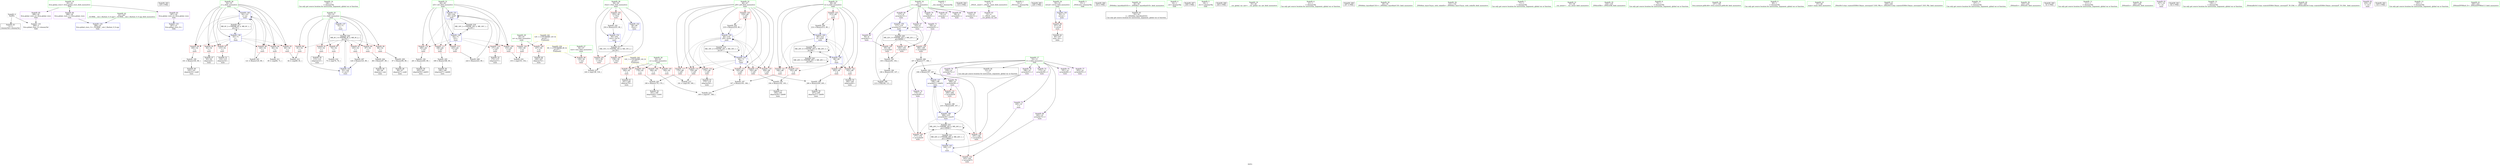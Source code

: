 digraph "SVFG" {
	label="SVFG";

	Node0x558e8a0e4db0 [shape=record,color=grey,label="{NodeID: 0\nNullPtr}"];
	Node0x558e8a0e4db0 -> Node0x558e8a0fd110[style=solid];
	Node0x558e8a0e4db0 -> Node0x558e8a103d90[style=solid];
	Node0x558e8a123660 [shape=record,color=black,label="{NodeID: 263\n129 = PHI()\n}"];
	Node0x558e8a0fd680 [shape=record,color=red,label="{NodeID: 97\n115\<--54\n\<--j\nmain\n}"];
	Node0x558e8a0fd680 -> Node0x558e8a0fe840[style=solid];
	Node0x558e8a0e4bd0 [shape=record,color=green,label="{NodeID: 14\n146\<--1\n\<--dummyObj\nCan only get source location for instruction, argument, global var or function.}"];
	Node0x558e8a101120 [shape=record,color=grey,label="{NodeID: 194\n201 = Binary(200, 89, )\n}"];
	Node0x558e8a101120 -> Node0x558e8a0fedf0[style=solid];
	Node0x558e8a0fe1e0 [shape=record,color=red,label="{NodeID: 111\n188\<--64\n\<--i25\nmain\n}"];
	Node0x558e8a0fe1e0 -> Node0x558e8a109340[style=solid];
	Node0x558e8a0fc450 [shape=record,color=green,label="{NodeID: 28\n58\<--59\niTest\<--iTest_field_insensitive\nmain\n}"];
	Node0x558e8a0fc450 -> Node0x558e8a0fd8f0[style=solid];
	Node0x558e8a0fc450 -> Node0x558e8a0fd9c0[style=solid];
	Node0x558e8a0fc450 -> Node0x558e8a0fda90[style=solid];
	Node0x558e8a0fc450 -> Node0x558e8a104370[style=solid];
	Node0x558e8a0fc450 -> Node0x558e8a104b90[style=solid];
	Node0x558e8a1097c0 [shape=record,color=grey,label="{NodeID: 208\n224 = Binary(223, 89, )\n}"];
	Node0x558e8a1097c0 -> Node0x558e8a104ac0[style=solid];
	Node0x558e8a103510 [shape=record,color=red,label="{NodeID: 125\n213\<--68\n\<--k\nmain\n}"];
	Node0x558e8a103510 -> Node0x558e8a101a20[style=solid];
	Node0x558e8a0fd010 [shape=record,color=green,label="{NodeID: 42\n22\<--283\n_GLOBAL__sub_I_flashmt_0_0.cpp\<--_GLOBAL__sub_I_flashmt_0_0.cpp_field_insensitive\n}"];
	Node0x558e8a0fd010 -> Node0x558e8a103c90[style=solid];
	Node0x558e8a104100 [shape=record,color=blue,label="{NodeID: 139\n117\<--110\narrayidx15\<--cond\nmain\n}"];
	Node0x558e8a104100 -> Node0x558e8a1035e0[style=dashed];
	Node0x558e8a104100 -> Node0x558e8a1036b0[style=dashed];
	Node0x558e8a104100 -> Node0x558e8a104100[style=dashed];
	Node0x558e8a104100 -> Node0x558e8a114680[style=dashed];
	Node0x558e8a0fec50 [shape=record,color=black,label="{NodeID: 56\n190\<--189\nidxprom47\<--add46\nmain\n}"];
	Node0x558e8a0ff7b0 [shape=record,color=purple,label="{NodeID: 70\n182\<--8\narrayidx43\<--c\nmain\n}"];
	Node0x558e8a100340 [shape=record,color=purple,label="{NodeID: 84\n288\<--20\nllvm.global_ctors_1\<--llvm.global_ctors\nGlob }"];
	Node0x558e8a100340 -> Node0x558e8a103c90[style=solid];
	Node0x558e8a0e25a0 [shape=record,color=green,label="{NodeID: 1\n7\<--1\n__dso_handle\<--dummyObj\nGlob }"];
	Node0x558e8a123730 [shape=record,color=black,label="{NodeID: 264\n133 = PHI()\n}"];
	Node0x558e8a0fd750 [shape=record,color=red,label="{NodeID: 98\n120\<--54\n\<--j\nmain\n}"];
	Node0x558e8a0fd750 -> Node0x558e8a101ba0[style=solid];
	Node0x558e8a0e4320 [shape=record,color=green,label="{NodeID: 15\n4\<--6\n_ZStL8__ioinit\<--_ZStL8__ioinit_field_insensitive\nGlob }"];
	Node0x558e8a0e4320 -> Node0x558e8a0ff200[style=solid];
	Node0x558e8a1012a0 [shape=record,color=grey,label="{NodeID: 195\n194 = Binary(192, 193, )\n}"];
	Node0x558e8a1012a0 -> Node0x558e8a0fed20[style=solid];
	Node0x558e8a0fe2b0 [shape=record,color=red,label="{NodeID: 112\n200\<--64\n\<--i25\nmain\n}"];
	Node0x558e8a0fe2b0 -> Node0x558e8a101120[style=solid];
	Node0x558e8a0fc520 [shape=record,color=green,label="{NodeID: 29\n60\<--61\nm\<--m_field_insensitive\nmain\n}"];
	Node0x558e8a0fc520 -> Node0x558e8a0fdb60[style=solid];
	Node0x558e8a0fc520 -> Node0x558e8a0fdc30[style=solid];
	Node0x558e8a109940 [shape=record,color=grey,label="{NodeID: 209\n97 = Binary(96, 89, )\n}"];
	Node0x558e8a109940 -> Node0x558e8a0fe5d0[style=solid];
	Node0x558e8a1035e0 [shape=record,color=red,label="{NodeID: 126\n95\<--94\n\<--arrayidx5\nmain\n}"];
	Node0x558e8a1035e0 -> Node0x558e8a106e30[style=solid];
	Node0x558e8a0fd110 [shape=record,color=black,label="{NodeID: 43\n2\<--3\ndummyVal\<--dummyVal\n}"];
	Node0x558e8a1041d0 [shape=record,color=blue,label="{NodeID: 140\n54\<--121\nj\<--inc\nmain\n}"];
	Node0x558e8a1041d0 -> Node0x558e8a100af0[style=dashed];
	Node0x558e8a1041d0 -> Node0x558e8a100bc0[style=dashed];
	Node0x558e8a1041d0 -> Node0x558e8a100c90[style=dashed];
	Node0x558e8a1041d0 -> Node0x558e8a0fd5b0[style=dashed];
	Node0x558e8a1041d0 -> Node0x558e8a0fd680[style=dashed];
	Node0x558e8a1041d0 -> Node0x558e8a0fd750[style=dashed];
	Node0x558e8a1041d0 -> Node0x558e8a1041d0[style=dashed];
	Node0x558e8a1041d0 -> Node0x558e8a114180[style=dashed];
	Node0x558e8a0fed20 [shape=record,color=black,label="{NodeID: 57\n195\<--194\nidxprom50\<--add49\nmain\n}"];
	Node0x558e8a0ff880 [shape=record,color=purple,label="{NodeID: 71\n185\<--8\narrayidx45\<--c\nmain\n}"];
	Node0x558e8a0ff880 -> Node0x558e8a103850[style=solid];
	Node0x558e8a100440 [shape=record,color=purple,label="{NodeID: 85\n289\<--20\nllvm.global_ctors_2\<--llvm.global_ctors\nGlob }"];
	Node0x558e8a100440 -> Node0x558e8a103d90[style=solid];
	Node0x558e8a0e39a0 [shape=record,color=green,label="{NodeID: 2\n14\<--1\n_ZSt3cin\<--dummyObj\nGlob }"];
	Node0x558e8a123830 [shape=record,color=black,label="{NodeID: 265\n228 = PHI()\n}"];
	Node0x558e8a0fd820 [shape=record,color=red,label="{NodeID: 99\n139\<--56\n\<--test\nmain\n}"];
	Node0x558e8a0fd820 -> Node0x558e8a10a240[style=solid];
	Node0x558e8a0e43f0 [shape=record,color=green,label="{NodeID: 16\n8\<--9\nc\<--c_field_insensitive\nGlob }"];
	Node0x558e8a0e43f0 -> Node0x558e8a0ff2d0[style=solid];
	Node0x558e8a0e43f0 -> Node0x558e8a0ff3a0[style=solid];
	Node0x558e8a0e43f0 -> Node0x558e8a0ff470[style=solid];
	Node0x558e8a0e43f0 -> Node0x558e8a0ff540[style=solid];
	Node0x558e8a0e43f0 -> Node0x558e8a0ff610[style=solid];
	Node0x558e8a0e43f0 -> Node0x558e8a0ff6e0[style=solid];
	Node0x558e8a0e43f0 -> Node0x558e8a0ff7b0[style=solid];
	Node0x558e8a0e43f0 -> Node0x558e8a0ff880[style=solid];
	Node0x558e8a101420 [shape=record,color=grey,label="{NodeID: 196\n206 = Binary(204, 205, )\n}"];
	Node0x558e8a101420 -> Node0x558e8a0feec0[style=solid];
	Node0x558e8a0fe380 [shape=record,color=red,label="{NodeID: 113\n223\<--64\n\<--i25\nmain\n}"];
	Node0x558e8a0fe380 -> Node0x558e8a1097c0[style=solid];
	Node0x558e8a0fc5f0 [shape=record,color=green,label="{NodeID: 30\n62\<--63\nn\<--n_field_insensitive\nmain\n}"];
	Node0x558e8a0fc5f0 -> Node0x558e8a0fdd00[style=solid];
	Node0x558e8a0fc5f0 -> Node0x558e8a0fddd0[style=solid];
	Node0x558e8a0fc5f0 -> Node0x558e8a0fdea0[style=solid];
	Node0x558e8a0fc5f0 -> Node0x558e8a0fdf70[style=solid];
	Node0x558e8a109ac0 [shape=record,color=grey,label="{NodeID: 210\n75 = cmp(74, 76, )\n}"];
	Node0x558e8a1036b0 [shape=record,color=red,label="{NodeID: 127\n104\<--103\n\<--arrayidx11\nmain\n}"];
	Node0x558e8a1036b0 -> Node0x558e8a106e30[style=solid];
	Node0x558e8a0fd210 [shape=record,color=black,label="{NodeID: 44\n12\<--10\n\<--f\nCan only get source location for instruction, argument, global var or function.}"];
	Node0x558e8a1042a0 [shape=record,color=blue,label="{NodeID: 141\n52\<--126\ni\<--inc17\nmain\n}"];
	Node0x558e8a1042a0 -> Node0x558e8a113c80[style=dashed];
	Node0x558e8a0fedf0 [shape=record,color=black,label="{NodeID: 58\n202\<--201\nidxprom54\<--add53\nmain\n}"];
	Node0x558e8a0ff950 [shape=record,color=purple,label="{NodeID: 72\n149\<--10\n\<--f\nmain\n}"];
	Node0x558e8a0ff950 -> Node0x558e8a104440[style=solid];
	Node0x558e8a100540 [shape=record,color=red,label="{NodeID: 86\n257\<--50\n\<--retval\nmain\n}"];
	Node0x558e8a100540 -> Node0x558e8a0ff130[style=solid];
	Node0x558e8a0e4cb0 [shape=record,color=green,label="{NodeID: 3\n15\<--1\n_ZSt4cout\<--dummyObj\nGlob }"];
	Node0x558e8a123990 [shape=record,color=black,label="{NodeID: 266\n232 = PHI()\n}"];
	Node0x558e8a0fd8f0 [shape=record,color=red,label="{NodeID: 100\n138\<--58\n\<--iTest\nmain\n}"];
	Node0x558e8a0fd8f0 -> Node0x558e8a10a240[style=solid];
	Node0x558e8a0e44c0 [shape=record,color=green,label="{NodeID: 17\n10\<--13\nf\<--f_field_insensitive\nGlob }"];
	Node0x558e8a0e44c0 -> Node0x558e8a0fd210[style=solid];
	Node0x558e8a0e44c0 -> Node0x558e8a0ff950[style=solid];
	Node0x558e8a0e44c0 -> Node0x558e8a0ffa20[style=solid];
	Node0x558e8a0e44c0 -> Node0x558e8a0ffaf0[style=solid];
	Node0x558e8a0e44c0 -> Node0x558e8a0ffbc0[style=solid];
	Node0x558e8a0e44c0 -> Node0x558e8a0ffc90[style=solid];
	Node0x558e8a0e44c0 -> Node0x558e8a0ffd60[style=solid];
	Node0x558e8a0e44c0 -> Node0x558e8a0ffe30[style=solid];
	Node0x558e8a0e44c0 -> Node0x558e8a0fff00[style=solid];
	Node0x558e8a0e44c0 -> Node0x558e8a0fffd0[style=solid];
	Node0x558e8a1015a0 [shape=record,color=grey,label="{NodeID: 197\n167 = Binary(165, 166, )\n}"];
	Node0x558e8a1015a0 -> Node0x558e8a10a0c0[style=solid];
	Node0x558e8a0fe450 [shape=record,color=red,label="{NodeID: 114\n159\<--66\n\<--j29\nmain\n}"];
	Node0x558e8a0fe450 -> Node0x558e8a109f40[style=solid];
	Node0x558e8a0fc6c0 [shape=record,color=green,label="{NodeID: 31\n64\<--65\ni25\<--i25_field_insensitive\nmain\n}"];
	Node0x558e8a0fc6c0 -> Node0x558e8a0fe040[style=solid];
	Node0x558e8a0fc6c0 -> Node0x558e8a0fe110[style=solid];
	Node0x558e8a0fc6c0 -> Node0x558e8a0fe1e0[style=solid];
	Node0x558e8a0fc6c0 -> Node0x558e8a0fe2b0[style=solid];
	Node0x558e8a0fc6c0 -> Node0x558e8a0fe380[style=solid];
	Node0x558e8a0fc6c0 -> Node0x558e8a104510[style=solid];
	Node0x558e8a0fc6c0 -> Node0x558e8a104ac0[style=solid];
	Node0x558e8a109c40 [shape=record,color=grey,label="{NodeID: 211\n85 = cmp(84, 71, )\n}"];
	Node0x558e8a103780 [shape=record,color=red,label="{NodeID: 128\n177\<--176\n\<--arrayidx40\nmain\n}"];
	Node0x558e8a103780 -> Node0x558e8a1094c0[style=solid];
	Node0x558e8a0fd310 [shape=record,color=black,label="{NodeID: 45\n33\<--34\n\<--_ZNSt8ios_base4InitD1Ev\nCan only get source location for instruction, argument, global var or function.}"];
	Node0x558e8a104370 [shape=record,color=blue,label="{NodeID: 142\n58\<--89\niTest\<--\nmain\n}"];
	Node0x558e8a104370 -> Node0x558e8a110f80[style=dashed];
	Node0x558e8a0feec0 [shape=record,color=black,label="{NodeID: 59\n207\<--206\nidxprom57\<--add56\nmain\n}"];
	Node0x558e8a117b60 [shape=record,color=yellow,style=double,label="{NodeID: 239\n8V_1 = ENCHI(MR_8V_0)\npts\{57 \}\nFun[main]}"];
	Node0x558e8a117b60 -> Node0x558e8a0fd820[style=dashed];
	Node0x558e8a0ffa20 [shape=record,color=purple,label="{NodeID: 73\n173\<--10\narrayidx38\<--f\nmain\n}"];
	Node0x558e8a100610 [shape=record,color=red,label="{NodeID: 87\n74\<--52\n\<--i\nmain\n}"];
	Node0x558e8a100610 -> Node0x558e8a109ac0[style=solid];
	Node0x558e8a0e3b20 [shape=record,color=green,label="{NodeID: 4\n16\<--1\n.str\<--dummyObj\nGlob }"];
	Node0x558e8a123a90 [shape=record,color=black,label="{NodeID: 267\n236 = PHI()\n}"];
	Node0x558e8a0fd9c0 [shape=record,color=red,label="{NodeID: 101\n231\<--58\n\<--iTest\nmain\n}"];
	Node0x558e8a0e4590 [shape=record,color=green,label="{NodeID: 18\n20\<--24\nllvm.global_ctors\<--llvm.global_ctors_field_insensitive\nGlob }"];
	Node0x558e8a0e4590 -> Node0x558e8a100240[style=solid];
	Node0x558e8a0e4590 -> Node0x558e8a100340[style=solid];
	Node0x558e8a0e4590 -> Node0x558e8a100440[style=solid];
	Node0x558e8a101720 [shape=record,color=grey,label="{NodeID: 198\n210 = Binary(209, 107, )\n}"];
	Node0x558e8a101720 -> Node0x558e8a104850[style=solid];
	Node0x558e8a0fe520 [shape=record,color=red,label="{NodeID: 115\n165\<--66\n\<--j29\nmain\n}"];
	Node0x558e8a0fe520 -> Node0x558e8a1015a0[style=solid];
	Node0x558e8a0fc790 [shape=record,color=green,label="{NodeID: 32\n66\<--67\nj29\<--j29_field_insensitive\nmain\n}"];
	Node0x558e8a0fc790 -> Node0x558e8a0fe450[style=solid];
	Node0x558e8a0fc790 -> Node0x558e8a0fe520[style=solid];
	Node0x558e8a0fc790 -> Node0x558e8a102dc0[style=solid];
	Node0x558e8a0fc790 -> Node0x558e8a102e90[style=solid];
	Node0x558e8a0fc790 -> Node0x558e8a102f60[style=solid];
	Node0x558e8a0fc790 -> Node0x558e8a103030[style=solid];
	Node0x558e8a0fc790 -> Node0x558e8a103100[style=solid];
	Node0x558e8a0fc790 -> Node0x558e8a1045e0[style=solid];
	Node0x558e8a0fc790 -> Node0x558e8a1049f0[style=solid];
	Node0x558e8a109dc0 [shape=record,color=grey,label="{NodeID: 212\n82 = cmp(80, 81, )\n}"];
	Node0x558e8a103850 [shape=record,color=red,label="{NodeID: 129\n186\<--185\n\<--arrayidx45\nmain\n}"];
	Node0x558e8a103850 -> Node0x558e8a1094c0[style=solid];
	Node0x558e8a0fd410 [shape=record,color=black,label="{NodeID: 46\n90\<--88\nidxprom\<--sub\nmain\n}"];
	Node0x558e8a113c80 [shape=record,color=black,label="{NodeID: 226\nMR_4V_3 = PHI(MR_4V_4, MR_4V_2, )\npts\{53 \}\n}"];
	Node0x558e8a113c80 -> Node0x558e8a100610[style=dashed];
	Node0x558e8a113c80 -> Node0x558e8a1006e0[style=dashed];
	Node0x558e8a113c80 -> Node0x558e8a1007b0[style=dashed];
	Node0x558e8a113c80 -> Node0x558e8a100880[style=dashed];
	Node0x558e8a113c80 -> Node0x558e8a100950[style=dashed];
	Node0x558e8a113c80 -> Node0x558e8a100a20[style=dashed];
	Node0x558e8a113c80 -> Node0x558e8a1042a0[style=dashed];
	Node0x558e8a104440 [shape=record,color=blue,label="{NodeID: 143\n149\<--111\n\<--\nmain\n}"];
	Node0x558e8a104440 -> Node0x558e8a103ac0[style=dashed];
	Node0x558e8a104440 -> Node0x558e8a112380[style=dashed];
	Node0x558e8a104440 -> Node0x558e8a115f80[style=dashed];
	Node0x558e8a0fef90 [shape=record,color=black,label="{NodeID: 60\n238\<--237\nidxprom72\<--\nmain\n}"];
	Node0x558e8a0ffaf0 [shape=record,color=purple,label="{NodeID: 74\n176\<--10\narrayidx40\<--f\nmain\n}"];
	Node0x558e8a0ffaf0 -> Node0x558e8a103780[style=solid];
	Node0x558e8a1006e0 [shape=record,color=red,label="{NodeID: 88\n81\<--52\n\<--i\nmain\n}"];
	Node0x558e8a1006e0 -> Node0x558e8a109dc0[style=solid];
	Node0x558e8a0e3bb0 [shape=record,color=green,label="{NodeID: 5\n18\<--1\n.str.1\<--dummyObj\nGlob }"];
	Node0x558e8a123b90 [shape=record,color=black,label="{NodeID: 268\n244 = PHI()\n}"];
	Node0x558e8a0fda90 [shape=record,color=red,label="{NodeID: 102\n253\<--58\n\<--iTest\nmain\n}"];
	Node0x558e8a0fda90 -> Node0x558e8a100e20[style=solid];
	Node0x558e8a0e4660 [shape=record,color=green,label="{NodeID: 19\n25\<--26\n__cxx_global_var_init\<--__cxx_global_var_init_field_insensitive\n}"];
	Node0x558e8a1018a0 [shape=record,color=grey,label="{NodeID: 199\n101 = Binary(100, 89, )\n}"];
	Node0x558e8a1018a0 -> Node0x558e8a0fe6a0[style=solid];
	Node0x558e8a102dc0 [shape=record,color=red,label="{NodeID: 116\n174\<--66\n\<--j29\nmain\n}"];
	Node0x558e8a102dc0 -> Node0x558e8a0fe9e0[style=solid];
	Node0x558e8a0fc860 [shape=record,color=green,label="{NodeID: 33\n68\<--69\nk\<--k_field_insensitive\nmain\n}"];
	Node0x558e8a0fc860 -> Node0x558e8a1031d0[style=solid];
	Node0x558e8a0fc860 -> Node0x558e8a1032a0[style=solid];
	Node0x558e8a0fc860 -> Node0x558e8a103370[style=solid];
	Node0x558e8a0fc860 -> Node0x558e8a103440[style=solid];
	Node0x558e8a0fc860 -> Node0x558e8a103510[style=solid];
	Node0x558e8a0fc860 -> Node0x558e8a1046b0[style=solid];
	Node0x558e8a0fc860 -> Node0x558e8a104920[style=solid];
	Node0x558e8a109f40 [shape=record,color=grey,label="{NodeID: 213\n161 = cmp(159, 160, )\n}"];
	Node0x558e8a103920 [shape=record,color=red,label="{NodeID: 130\n197\<--196\n\<--arrayidx51\nmain\n}"];
	Node0x558e8a103920 -> Node0x558e8a100fa0[style=solid];
	Node0x558e8a0fd4e0 [shape=record,color=black,label="{NodeID: 47\n93\<--92\nidxprom4\<--\nmain\n}"];
	Node0x558e8a114180 [shape=record,color=black,label="{NodeID: 227\nMR_6V_2 = PHI(MR_6V_4, MR_6V_1, )\npts\{55 \}\n}"];
	Node0x558e8a114180 -> Node0x558e8a104030[style=dashed];
	Node0x558e8a104510 [shape=record,color=blue,label="{NodeID: 144\n64\<--71\ni25\<--\nmain\n}"];
	Node0x558e8a104510 -> Node0x558e8a0fe040[style=dashed];
	Node0x558e8a104510 -> Node0x558e8a0fe110[style=dashed];
	Node0x558e8a104510 -> Node0x558e8a0fe1e0[style=dashed];
	Node0x558e8a104510 -> Node0x558e8a0fe2b0[style=dashed];
	Node0x558e8a104510 -> Node0x558e8a0fe380[style=dashed];
	Node0x558e8a104510 -> Node0x558e8a104ac0[style=dashed];
	Node0x558e8a104510 -> Node0x558e8a111480[style=dashed];
	Node0x558e8a0ff060 [shape=record,color=black,label="{NodeID: 61\n241\<--240\nidxprom74\<--\nmain\n}"];
	Node0x558e8a117d20 [shape=record,color=yellow,style=double,label="{NodeID: 241\n12V_1 = ENCHI(MR_12V_0)\npts\{61 \}\nFun[main]}"];
	Node0x558e8a117d20 -> Node0x558e8a0fdb60[style=dashed];
	Node0x558e8a117d20 -> Node0x558e8a0fdc30[style=dashed];
	Node0x558e8a0ffbc0 [shape=record,color=purple,label="{NodeID: 75\n191\<--10\narrayidx48\<--f\nmain\n}"];
	Node0x558e8a1007b0 [shape=record,color=red,label="{NodeID: 89\n87\<--52\n\<--i\nmain\n}"];
	Node0x558e8a1007b0 -> Node0x558e8a1091c0[style=solid];
	Node0x558e8a0e3d00 [shape=record,color=green,label="{NodeID: 6\n21\<--1\n\<--dummyObj\nCan only get source location for instruction, argument, global var or function.}"];
	Node0x558e8a123c90 [shape=record,color=black,label="{NodeID: 269\n247 = PHI()\n}"];
	Node0x558e8a0fdb60 [shape=record,color=red,label="{NodeID: 103\n154\<--60\n\<--m\nmain\n}"];
	Node0x558e8a0fdb60 -> Node0x558e8a10a3c0[style=solid];
	Node0x558e8a0e4730 [shape=record,color=green,label="{NodeID: 20\n29\<--30\n_ZNSt8ios_base4InitC1Ev\<--_ZNSt8ios_base4InitC1Ev_field_insensitive\n}"];
	Node0x558e8a101a20 [shape=record,color=grey,label="{NodeID: 200\n214 = Binary(213, 89, )\n}"];
	Node0x558e8a101a20 -> Node0x558e8a104920[style=solid];
	Node0x558e8a102e90 [shape=record,color=red,label="{NodeID: 117\n179\<--66\n\<--j29\nmain\n}"];
	Node0x558e8a102e90 -> Node0x558e8a109040[style=solid];
	Node0x558e8a0fc930 [shape=record,color=green,label="{NodeID: 34\n131\<--132\n_ZNSt8ios_base15sync_with_stdioEb\<--_ZNSt8ios_base15sync_with_stdioEb_field_insensitive\n}"];
	Node0x558e8a10a0c0 [shape=record,color=grey,label="{NodeID: 214\n169 = cmp(167, 168, )\n}"];
	Node0x558e8a1039f0 [shape=record,color=red,label="{NodeID: 131\n209\<--208\n\<--arrayidx58\nmain\n}"];
	Node0x558e8a1039f0 -> Node0x558e8a101720[style=solid];
	Node0x558e8a0fe5d0 [shape=record,color=black,label="{NodeID: 48\n98\<--97\nidxprom7\<--sub6\nmain\n}"];
	Node0x558e8a114680 [shape=record,color=black,label="{NodeID: 228\nMR_22V_2 = PHI(MR_22V_3, MR_22V_1, )\npts\{90000 \}\n}"];
	Node0x558e8a114680 -> Node0x558e8a1035e0[style=dashed];
	Node0x558e8a114680 -> Node0x558e8a1036b0[style=dashed];
	Node0x558e8a114680 -> Node0x558e8a103850[style=dashed];
	Node0x558e8a114680 -> Node0x558e8a104100[style=dashed];
	Node0x558e8a114680 -> Node0x558e8a114680[style=dashed];
	Node0x558e8a1045e0 [shape=record,color=blue,label="{NodeID: 145\n66\<--71\nj29\<--\nmain\n}"];
	Node0x558e8a1045e0 -> Node0x558e8a0fe450[style=dashed];
	Node0x558e8a1045e0 -> Node0x558e8a0fe520[style=dashed];
	Node0x558e8a1045e0 -> Node0x558e8a102dc0[style=dashed];
	Node0x558e8a1045e0 -> Node0x558e8a102e90[style=dashed];
	Node0x558e8a1045e0 -> Node0x558e8a102f60[style=dashed];
	Node0x558e8a1045e0 -> Node0x558e8a103030[style=dashed];
	Node0x558e8a1045e0 -> Node0x558e8a103100[style=dashed];
	Node0x558e8a1045e0 -> Node0x558e8a1045e0[style=dashed];
	Node0x558e8a1045e0 -> Node0x558e8a1049f0[style=dashed];
	Node0x558e8a1045e0 -> Node0x558e8a111980[style=dashed];
	Node0x558e8a0ff130 [shape=record,color=black,label="{NodeID: 62\n49\<--257\nmain_ret\<--\nmain\n}"];
	Node0x558e8a117e00 [shape=record,color=yellow,style=double,label="{NodeID: 242\n14V_1 = ENCHI(MR_14V_0)\npts\{63 \}\nFun[main]}"];
	Node0x558e8a117e00 -> Node0x558e8a0fdd00[style=dashed];
	Node0x558e8a117e00 -> Node0x558e8a0fddd0[style=dashed];
	Node0x558e8a117e00 -> Node0x558e8a0fdea0[style=dashed];
	Node0x558e8a117e00 -> Node0x558e8a0fdf70[style=dashed];
	Node0x558e8a0ffc90 [shape=record,color=purple,label="{NodeID: 76\n196\<--10\narrayidx51\<--f\nmain\n}"];
	Node0x558e8a0ffc90 -> Node0x558e8a103920[style=solid];
	Node0x558e8a0ffc90 -> Node0x558e8a104780[style=solid];
	Node0x558e8a100880 [shape=record,color=red,label="{NodeID: 90\n96\<--52\n\<--i\nmain\n}"];
	Node0x558e8a100880 -> Node0x558e8a109940[style=solid];
	Node0x558e8a0e3d90 [shape=record,color=green,label="{NodeID: 7\n71\<--1\n\<--dummyObj\nCan only get source location for instruction, argument, global var or function.}"];
	Node0x558e8a0fdc30 [shape=record,color=red,label="{NodeID: 104\n237\<--60\n\<--m\nmain\n}"];
	Node0x558e8a0fdc30 -> Node0x558e8a0fef90[style=solid];
	Node0x558e8a0fbea0 [shape=record,color=green,label="{NodeID: 21\n35\<--36\n__cxa_atexit\<--__cxa_atexit_field_insensitive\n}"];
	Node0x558e8a101ba0 [shape=record,color=grey,label="{NodeID: 201\n121 = Binary(120, 89, )\n}"];
	Node0x558e8a101ba0 -> Node0x558e8a1041d0[style=solid];
	Node0x558e8a102f60 [shape=record,color=red,label="{NodeID: 118\n192\<--66\n\<--j29\nmain\n}"];
	Node0x558e8a102f60 -> Node0x558e8a1012a0[style=solid];
	Node0x558e8a0fca00 [shape=record,color=green,label="{NodeID: 35\n134\<--135\n_ZNSirsERi\<--_ZNSirsERi_field_insensitive\n}"];
	Node0x558e8a10a240 [shape=record,color=grey,label="{NodeID: 215\n140 = cmp(138, 139, )\n}"];
	Node0x558e8a103ac0 [shape=record,color=red,label="{NodeID: 132\n243\<--242\n\<--arrayidx75\nmain\n}"];
	Node0x558e8a0fe6a0 [shape=record,color=black,label="{NodeID: 49\n102\<--101\nidxprom10\<--sub9\nmain\n}"];
	Node0x558e8a1046b0 [shape=record,color=blue,label="{NodeID: 146\n68\<--89\nk\<--\nmain\n}"];
	Node0x558e8a1046b0 -> Node0x558e8a1031d0[style=dashed];
	Node0x558e8a1046b0 -> Node0x558e8a1032a0[style=dashed];
	Node0x558e8a1046b0 -> Node0x558e8a103370[style=dashed];
	Node0x558e8a1046b0 -> Node0x558e8a103440[style=dashed];
	Node0x558e8a1046b0 -> Node0x558e8a103510[style=dashed];
	Node0x558e8a1046b0 -> Node0x558e8a104920[style=dashed];
	Node0x558e8a1046b0 -> Node0x558e8a115a80[style=dashed];
	Node0x558e8a0ff200 [shape=record,color=purple,label="{NodeID: 63\n31\<--4\n\<--_ZStL8__ioinit\n__cxx_global_var_init\n}"];
	Node0x558e8a0ffd60 [shape=record,color=purple,label="{NodeID: 77\n203\<--10\narrayidx55\<--f\nmain\n}"];
	Node0x558e8a100950 [shape=record,color=red,label="{NodeID: 91\n112\<--52\n\<--i\nmain\n}"];
	Node0x558e8a100950 -> Node0x558e8a0fe770[style=solid];
	Node0x558e8a0e4e40 [shape=record,color=green,label="{NodeID: 8\n76\<--1\n\<--dummyObj\nCan only get source location for instruction, argument, global var or function.}"];
	Node0x558e8a0fdd00 [shape=record,color=red,label="{NodeID: 105\n160\<--62\n\<--n\nmain\n}"];
	Node0x558e8a0fdd00 -> Node0x558e8a109f40[style=solid];
	Node0x558e8a0fbf70 [shape=record,color=green,label="{NodeID: 22\n34\<--40\n_ZNSt8ios_base4InitD1Ev\<--_ZNSt8ios_base4InitD1Ev_field_insensitive\n}"];
	Node0x558e8a0fbf70 -> Node0x558e8a0fd310[style=solid];
	Node0x558e8a108f00 [shape=record,color=grey,label="{NodeID: 202\n219 = Binary(218, 89, )\n}"];
	Node0x558e8a108f00 -> Node0x558e8a1049f0[style=solid];
	Node0x558e8a103030 [shape=record,color=red,label="{NodeID: 119\n204\<--66\n\<--j29\nmain\n}"];
	Node0x558e8a103030 -> Node0x558e8a101420[style=solid];
	Node0x558e8a0fcad0 [shape=record,color=green,label="{NodeID: 36\n147\<--148\nllvm.memset.p0i8.i64\<--llvm.memset.p0i8.i64_field_insensitive\n}"];
	Node0x558e8a10a3c0 [shape=record,color=grey,label="{NodeID: 216\n155 = cmp(153, 154, )\n}"];
	Node0x558e8a103b90 [shape=record,color=blue,label="{NodeID: 133\n287\<--21\nllvm.global_ctors_0\<--\nGlob }"];
	Node0x558e8a0fe770 [shape=record,color=black,label="{NodeID: 50\n113\<--112\nidxprom12\<--\nmain\n}"];
	Node0x558e8a104780 [shape=record,color=blue,label="{NodeID: 147\n196\<--198\narrayidx51\<--add52\nmain\n}"];
	Node0x558e8a104780 -> Node0x558e8a1039f0[style=dashed];
	Node0x558e8a104780 -> Node0x558e8a104850[style=dashed];
	Node0x558e8a0ff2d0 [shape=record,color=purple,label="{NodeID: 64\n91\<--8\narrayidx\<--c\nmain\n}"];
	Node0x558e8a0ffe30 [shape=record,color=purple,label="{NodeID: 78\n208\<--10\narrayidx58\<--f\nmain\n}"];
	Node0x558e8a0ffe30 -> Node0x558e8a1039f0[style=solid];
	Node0x558e8a0ffe30 -> Node0x558e8a104850[style=solid];
	Node0x558e8a100a20 [shape=record,color=red,label="{NodeID: 92\n125\<--52\n\<--i\nmain\n}"];
	Node0x558e8a100a20 -> Node0x558e8a109640[style=solid];
	Node0x558e8a0e4ed0 [shape=record,color=green,label="{NodeID: 9\n89\<--1\n\<--dummyObj\nCan only get source location for instruction, argument, global var or function.}"];
	Node0x558e8a106710 [shape=record,color=black,label="{NodeID: 189\n110 = PHI(106, 111, )\n}"];
	Node0x558e8a106710 -> Node0x558e8a104100[style=solid];
	Node0x558e8a0fddd0 [shape=record,color=red,label="{NodeID: 106\n168\<--62\n\<--n\nmain\n}"];
	Node0x558e8a0fddd0 -> Node0x558e8a10a0c0[style=solid];
	Node0x558e8a0fc040 [shape=record,color=green,label="{NodeID: 23\n47\<--48\nmain\<--main_field_insensitive\n}"];
	Node0x558e8a109040 [shape=record,color=grey,label="{NodeID: 203\n180 = Binary(178, 179, )\n}"];
	Node0x558e8a109040 -> Node0x558e8a0feab0[style=solid];
	Node0x558e8a103100 [shape=record,color=red,label="{NodeID: 120\n218\<--66\n\<--j29\nmain\n}"];
	Node0x558e8a103100 -> Node0x558e8a108f00[style=solid];
	Node0x558e8a0fcba0 [shape=record,color=green,label="{NodeID: 37\n229\<--230\n_ZStlsISt11char_traitsIcEERSt13basic_ostreamIcT_ES5_PKc\<--_ZStlsISt11char_traitsIcEERSt13basic_ostreamIcT_ES5_PKc_field_insensitive\n}"];
	Node0x558e8a110f80 [shape=record,color=black,label="{NodeID: 217\nMR_10V_3 = PHI(MR_10V_4, MR_10V_2, )\npts\{59 \}\n}"];
	Node0x558e8a110f80 -> Node0x558e8a0fd8f0[style=dashed];
	Node0x558e8a110f80 -> Node0x558e8a0fd9c0[style=dashed];
	Node0x558e8a110f80 -> Node0x558e8a0fda90[style=dashed];
	Node0x558e8a110f80 -> Node0x558e8a104b90[style=dashed];
	Node0x558e8a103c90 [shape=record,color=blue,label="{NodeID: 134\n288\<--22\nllvm.global_ctors_1\<--_GLOBAL__sub_I_flashmt_0_0.cpp\nGlob }"];
	Node0x558e8a0fe840 [shape=record,color=black,label="{NodeID: 51\n116\<--115\nidxprom14\<--\nmain\n}"];
	Node0x558e8a104850 [shape=record,color=blue,label="{NodeID: 148\n208\<--210\narrayidx58\<--rem59\nmain\n}"];
	Node0x558e8a104850 -> Node0x558e8a103780[style=dashed];
	Node0x558e8a104850 -> Node0x558e8a103920[style=dashed];
	Node0x558e8a104850 -> Node0x558e8a104780[style=dashed];
	Node0x558e8a104850 -> Node0x558e8a115f80[style=dashed];
	Node0x558e8a0ff3a0 [shape=record,color=purple,label="{NodeID: 65\n94\<--8\narrayidx5\<--c\nmain\n}"];
	Node0x558e8a0ff3a0 -> Node0x558e8a1035e0[style=solid];
	Node0x558e8a0fff00 [shape=record,color=purple,label="{NodeID: 79\n239\<--10\narrayidx73\<--f\nmain\n}"];
	Node0x558e8a100af0 [shape=record,color=red,label="{NodeID: 93\n80\<--54\n\<--j\nmain\n}"];
	Node0x558e8a100af0 -> Node0x558e8a109dc0[style=solid];
	Node0x558e8a0e37b0 [shape=record,color=green,label="{NodeID: 10\n107\<--1\n\<--dummyObj\nCan only get source location for instruction, argument, global var or function.}"];
	Node0x558e8a106cb0 [shape=record,color=grey,label="{NodeID: 190\n106 = Binary(105, 107, )\n}"];
	Node0x558e8a106cb0 -> Node0x558e8a106710[style=solid];
	Node0x558e8a0fdea0 [shape=record,color=red,label="{NodeID: 107\n178\<--62\n\<--n\nmain\n}"];
	Node0x558e8a0fdea0 -> Node0x558e8a109040[style=solid];
	Node0x558e8a0fc110 [shape=record,color=green,label="{NodeID: 24\n50\<--51\nretval\<--retval_field_insensitive\nmain\n}"];
	Node0x558e8a0fc110 -> Node0x558e8a100540[style=solid];
	Node0x558e8a0fc110 -> Node0x558e8a103e90[style=solid];
	Node0x558e8a1091c0 [shape=record,color=grey,label="{NodeID: 204\n88 = Binary(87, 89, )\n}"];
	Node0x558e8a1091c0 -> Node0x558e8a0fd410[style=solid];
	Node0x558e8a1031d0 [shape=record,color=red,label="{NodeID: 121\n166\<--68\n\<--k\nmain\n}"];
	Node0x558e8a1031d0 -> Node0x558e8a1015a0[style=solid];
	Node0x558e8a0fcc70 [shape=record,color=green,label="{NodeID: 38\n233\<--234\n_ZNSolsEi\<--_ZNSolsEi_field_insensitive\n}"];
	Node0x558e8a111480 [shape=record,color=black,label="{NodeID: 218\nMR_16V_2 = PHI(MR_16V_4, MR_16V_1, )\npts\{65 \}\n}"];
	Node0x558e8a111480 -> Node0x558e8a104510[style=dashed];
	Node0x558e8a103d90 [shape=record,color=blue, style = dotted,label="{NodeID: 135\n289\<--3\nllvm.global_ctors_2\<--dummyVal\nGlob }"];
	Node0x558e8a0fe910 [shape=record,color=black,label="{NodeID: 52\n172\<--171\nidxprom37\<--\nmain\n}"];
	Node0x558e8a115a80 [shape=record,color=black,label="{NodeID: 232\nMR_20V_4 = PHI(MR_20V_6, MR_20V_3, )\npts\{69 \}\n}"];
	Node0x558e8a115a80 -> Node0x558e8a1046b0[style=dashed];
	Node0x558e8a115a80 -> Node0x558e8a111e80[style=dashed];
	Node0x558e8a115a80 -> Node0x558e8a115a80[style=dashed];
	Node0x558e8a104920 [shape=record,color=blue,label="{NodeID: 149\n68\<--214\nk\<--inc61\nmain\n}"];
	Node0x558e8a104920 -> Node0x558e8a1031d0[style=dashed];
	Node0x558e8a104920 -> Node0x558e8a1032a0[style=dashed];
	Node0x558e8a104920 -> Node0x558e8a103370[style=dashed];
	Node0x558e8a104920 -> Node0x558e8a103440[style=dashed];
	Node0x558e8a104920 -> Node0x558e8a103510[style=dashed];
	Node0x558e8a104920 -> Node0x558e8a104920[style=dashed];
	Node0x558e8a104920 -> Node0x558e8a115a80[style=dashed];
	Node0x558e8a0ff470 [shape=record,color=purple,label="{NodeID: 66\n99\<--8\narrayidx8\<--c\nmain\n}"];
	Node0x558e8a0fffd0 [shape=record,color=purple,label="{NodeID: 80\n242\<--10\narrayidx75\<--f\nmain\n}"];
	Node0x558e8a0fffd0 -> Node0x558e8a103ac0[style=solid];
	Node0x558e8a1228c0 [shape=record,color=black,label="{NodeID: 260\n32 = PHI()\n}"];
	Node0x558e8a100bc0 [shape=record,color=red,label="{NodeID: 94\n84\<--54\n\<--j\nmain\n}"];
	Node0x558e8a100bc0 -> Node0x558e8a109c40[style=solid];
	Node0x558e8a0e3880 [shape=record,color=green,label="{NodeID: 11\n111\<--1\n\<--dummyObj\nCan only get source location for instruction, argument, global var or function.}"];
	Node0x558e8a106e30 [shape=record,color=grey,label="{NodeID: 191\n105 = Binary(95, 104, )\n}"];
	Node0x558e8a106e30 -> Node0x558e8a106cb0[style=solid];
	Node0x558e8a0fdf70 [shape=record,color=red,label="{NodeID: 108\n240\<--62\n\<--n\nmain\n}"];
	Node0x558e8a0fdf70 -> Node0x558e8a0ff060[style=solid];
	Node0x558e8a0fc1e0 [shape=record,color=green,label="{NodeID: 25\n52\<--53\ni\<--i_field_insensitive\nmain\n}"];
	Node0x558e8a0fc1e0 -> Node0x558e8a100610[style=solid];
	Node0x558e8a0fc1e0 -> Node0x558e8a1006e0[style=solid];
	Node0x558e8a0fc1e0 -> Node0x558e8a1007b0[style=solid];
	Node0x558e8a0fc1e0 -> Node0x558e8a100880[style=solid];
	Node0x558e8a0fc1e0 -> Node0x558e8a100950[style=solid];
	Node0x558e8a0fc1e0 -> Node0x558e8a100a20[style=solid];
	Node0x558e8a0fc1e0 -> Node0x558e8a103f60[style=solid];
	Node0x558e8a0fc1e0 -> Node0x558e8a1042a0[style=solid];
	Node0x558e8a109340 [shape=record,color=grey,label="{NodeID: 205\n189 = Binary(188, 89, )\n}"];
	Node0x558e8a109340 -> Node0x558e8a0fec50[style=solid];
	Node0x558e8a1032a0 [shape=record,color=red,label="{NodeID: 122\n183\<--68\n\<--k\nmain\n}"];
	Node0x558e8a1032a0 -> Node0x558e8a0feb80[style=solid];
	Node0x558e8a0fcd40 [shape=record,color=green,label="{NodeID: 39\n245\<--246\n_ZNSolsEx\<--_ZNSolsEx_field_insensitive\n}"];
	Node0x558e8a111980 [shape=record,color=black,label="{NodeID: 219\nMR_18V_2 = PHI(MR_18V_3, MR_18V_1, )\npts\{67 \}\n}"];
	Node0x558e8a111980 -> Node0x558e8a1045e0[style=dashed];
	Node0x558e8a111980 -> Node0x558e8a111980[style=dashed];
	Node0x558e8a103e90 [shape=record,color=blue,label="{NodeID: 136\n50\<--71\nretval\<--\nmain\n}"];
	Node0x558e8a103e90 -> Node0x558e8a100540[style=dashed];
	Node0x558e8a0fe9e0 [shape=record,color=black,label="{NodeID: 53\n175\<--174\nidxprom39\<--\nmain\n}"];
	Node0x558e8a115f80 [shape=record,color=black,label="{NodeID: 233\nMR_24V_5 = PHI(MR_24V_6, MR_24V_4, )\npts\{130000 \}\n}"];
	Node0x558e8a115f80 -> Node0x558e8a103780[style=dashed];
	Node0x558e8a115f80 -> Node0x558e8a103920[style=dashed];
	Node0x558e8a115f80 -> Node0x558e8a103ac0[style=dashed];
	Node0x558e8a115f80 -> Node0x558e8a104780[style=dashed];
	Node0x558e8a115f80 -> Node0x558e8a112380[style=dashed];
	Node0x558e8a115f80 -> Node0x558e8a115f80[style=dashed];
	Node0x558e8a1049f0 [shape=record,color=blue,label="{NodeID: 150\n66\<--219\nj29\<--inc64\nmain\n}"];
	Node0x558e8a1049f0 -> Node0x558e8a0fe450[style=dashed];
	Node0x558e8a1049f0 -> Node0x558e8a0fe520[style=dashed];
	Node0x558e8a1049f0 -> Node0x558e8a102dc0[style=dashed];
	Node0x558e8a1049f0 -> Node0x558e8a102e90[style=dashed];
	Node0x558e8a1049f0 -> Node0x558e8a102f60[style=dashed];
	Node0x558e8a1049f0 -> Node0x558e8a103030[style=dashed];
	Node0x558e8a1049f0 -> Node0x558e8a103100[style=dashed];
	Node0x558e8a1049f0 -> Node0x558e8a1045e0[style=dashed];
	Node0x558e8a1049f0 -> Node0x558e8a1049f0[style=dashed];
	Node0x558e8a1049f0 -> Node0x558e8a111980[style=dashed];
	Node0x558e8a0ff540 [shape=record,color=purple,label="{NodeID: 67\n103\<--8\narrayidx11\<--c\nmain\n}"];
	Node0x558e8a0ff540 -> Node0x558e8a1036b0[style=solid];
	Node0x558e8a1000a0 [shape=record,color=purple,label="{NodeID: 81\n227\<--16\n\<--.str\nmain\n}"];
	Node0x558e8a123430 [shape=record,color=black,label="{NodeID: 261\n142 = PHI()\n}"];
	Node0x558e8a100c90 [shape=record,color=red,label="{NodeID: 95\n92\<--54\n\<--j\nmain\n}"];
	Node0x558e8a100c90 -> Node0x558e8a0fd4e0[style=solid];
	Node0x558e8a0e4a30 [shape=record,color=green,label="{NodeID: 12\n130\<--1\n\<--dummyObj\nCan only get source location for instruction, argument, global var or function.}"];
	Node0x558e8a100e20 [shape=record,color=grey,label="{NodeID: 192\n254 = Binary(253, 89, )\n}"];
	Node0x558e8a100e20 -> Node0x558e8a104b90[style=solid];
	Node0x558e8a0fe040 [shape=record,color=red,label="{NodeID: 109\n153\<--64\n\<--i25\nmain\n}"];
	Node0x558e8a0fe040 -> Node0x558e8a10a3c0[style=solid];
	Node0x558e8a0fc2b0 [shape=record,color=green,label="{NodeID: 26\n54\<--55\nj\<--j_field_insensitive\nmain\n}"];
	Node0x558e8a0fc2b0 -> Node0x558e8a100af0[style=solid];
	Node0x558e8a0fc2b0 -> Node0x558e8a100bc0[style=solid];
	Node0x558e8a0fc2b0 -> Node0x558e8a100c90[style=solid];
	Node0x558e8a0fc2b0 -> Node0x558e8a0fd5b0[style=solid];
	Node0x558e8a0fc2b0 -> Node0x558e8a0fd680[style=solid];
	Node0x558e8a0fc2b0 -> Node0x558e8a0fd750[style=solid];
	Node0x558e8a0fc2b0 -> Node0x558e8a104030[style=solid];
	Node0x558e8a0fc2b0 -> Node0x558e8a1041d0[style=solid];
	Node0x558e8a1094c0 [shape=record,color=grey,label="{NodeID: 206\n187 = Binary(177, 186, )\n}"];
	Node0x558e8a1094c0 -> Node0x558e8a100fa0[style=solid];
	Node0x558e8a103370 [shape=record,color=red,label="{NodeID: 123\n193\<--68\n\<--k\nmain\n}"];
	Node0x558e8a103370 -> Node0x558e8a1012a0[style=solid];
	Node0x558e8a0fce10 [shape=record,color=green,label="{NodeID: 40\n248\<--249\n_ZSt4endlIcSt11char_traitsIcEERSt13basic_ostreamIT_T0_ES6_\<--_ZSt4endlIcSt11char_traitsIcEERSt13basic_ostreamIT_T0_ES6__field_insensitive\n}"];
	Node0x558e8a111e80 [shape=record,color=black,label="{NodeID: 220\nMR_20V_2 = PHI(MR_20V_3, MR_20V_1, )\npts\{69 \}\n}"];
	Node0x558e8a111e80 -> Node0x558e8a111e80[style=dashed];
	Node0x558e8a111e80 -> Node0x558e8a115a80[style=dashed];
	Node0x558e8a103f60 [shape=record,color=blue,label="{NodeID: 137\n52\<--71\ni\<--\nmain\n}"];
	Node0x558e8a103f60 -> Node0x558e8a113c80[style=dashed];
	Node0x558e8a0feab0 [shape=record,color=black,label="{NodeID: 54\n181\<--180\nidxprom42\<--sub41\nmain\n}"];
	Node0x558e8a104ac0 [shape=record,color=blue,label="{NodeID: 151\n64\<--224\ni25\<--inc67\nmain\n}"];
	Node0x558e8a104ac0 -> Node0x558e8a0fe040[style=dashed];
	Node0x558e8a104ac0 -> Node0x558e8a0fe110[style=dashed];
	Node0x558e8a104ac0 -> Node0x558e8a0fe1e0[style=dashed];
	Node0x558e8a104ac0 -> Node0x558e8a0fe2b0[style=dashed];
	Node0x558e8a104ac0 -> Node0x558e8a0fe380[style=dashed];
	Node0x558e8a104ac0 -> Node0x558e8a104ac0[style=dashed];
	Node0x558e8a104ac0 -> Node0x558e8a111480[style=dashed];
	Node0x558e8a0ff610 [shape=record,color=purple,label="{NodeID: 68\n114\<--8\narrayidx13\<--c\nmain\n}"];
	Node0x558e8a100170 [shape=record,color=purple,label="{NodeID: 82\n235\<--18\n\<--.str.1\nmain\n}"];
	Node0x558e8a123590 [shape=record,color=black,label="{NodeID: 262\n143 = PHI()\n}"];
	Node0x558e8a0fd5b0 [shape=record,color=red,label="{NodeID: 96\n100\<--54\n\<--j\nmain\n}"];
	Node0x558e8a0fd5b0 -> Node0x558e8a1018a0[style=solid];
	Node0x558e8a0e4b00 [shape=record,color=green,label="{NodeID: 13\n145\<--1\n\<--dummyObj\nCan only get source location for instruction, argument, global var or function.}"];
	Node0x558e8a100fa0 [shape=record,color=grey,label="{NodeID: 193\n198 = Binary(197, 187, )\n}"];
	Node0x558e8a100fa0 -> Node0x558e8a104780[style=solid];
	Node0x558e8a0fe110 [shape=record,color=red,label="{NodeID: 110\n171\<--64\n\<--i25\nmain\n}"];
	Node0x558e8a0fe110 -> Node0x558e8a0fe910[style=solid];
	Node0x558e8a0fc380 [shape=record,color=green,label="{NodeID: 27\n56\<--57\ntest\<--test_field_insensitive\nmain\n}"];
	Node0x558e8a0fc380 -> Node0x558e8a0fd820[style=solid];
	Node0x558e8a109640 [shape=record,color=grey,label="{NodeID: 207\n126 = Binary(125, 89, )\n}"];
	Node0x558e8a109640 -> Node0x558e8a1042a0[style=solid];
	Node0x558e8a103440 [shape=record,color=red,label="{NodeID: 124\n205\<--68\n\<--k\nmain\n}"];
	Node0x558e8a103440 -> Node0x558e8a101420[style=solid];
	Node0x558e8a0fcf10 [shape=record,color=green,label="{NodeID: 41\n250\<--251\n_ZNSolsEPFRSoS_E\<--_ZNSolsEPFRSoS_E_field_insensitive\n}"];
	Node0x558e8a112380 [shape=record,color=black,label="{NodeID: 221\nMR_24V_2 = PHI(MR_24V_4, MR_24V_1, )\npts\{130000 \}\n}"];
	Node0x558e8a112380 -> Node0x558e8a104440[style=dashed];
	Node0x558e8a104030 [shape=record,color=blue,label="{NodeID: 138\n54\<--71\nj\<--\nmain\n}"];
	Node0x558e8a104030 -> Node0x558e8a100af0[style=dashed];
	Node0x558e8a104030 -> Node0x558e8a100bc0[style=dashed];
	Node0x558e8a104030 -> Node0x558e8a100c90[style=dashed];
	Node0x558e8a104030 -> Node0x558e8a0fd5b0[style=dashed];
	Node0x558e8a104030 -> Node0x558e8a0fd680[style=dashed];
	Node0x558e8a104030 -> Node0x558e8a0fd750[style=dashed];
	Node0x558e8a104030 -> Node0x558e8a1041d0[style=dashed];
	Node0x558e8a104030 -> Node0x558e8a114180[style=dashed];
	Node0x558e8a0feb80 [shape=record,color=black,label="{NodeID: 55\n184\<--183\nidxprom44\<--\nmain\n}"];
	Node0x558e8a104b90 [shape=record,color=blue,label="{NodeID: 152\n58\<--254\niTest\<--inc79\nmain\n}"];
	Node0x558e8a104b90 -> Node0x558e8a110f80[style=dashed];
	Node0x558e8a0ff6e0 [shape=record,color=purple,label="{NodeID: 69\n117\<--8\narrayidx15\<--c\nmain\n}"];
	Node0x558e8a0ff6e0 -> Node0x558e8a104100[style=solid];
	Node0x558e8a100240 [shape=record,color=purple,label="{NodeID: 83\n287\<--20\nllvm.global_ctors_0\<--llvm.global_ctors\nGlob }"];
	Node0x558e8a100240 -> Node0x558e8a103b90[style=solid];
}
